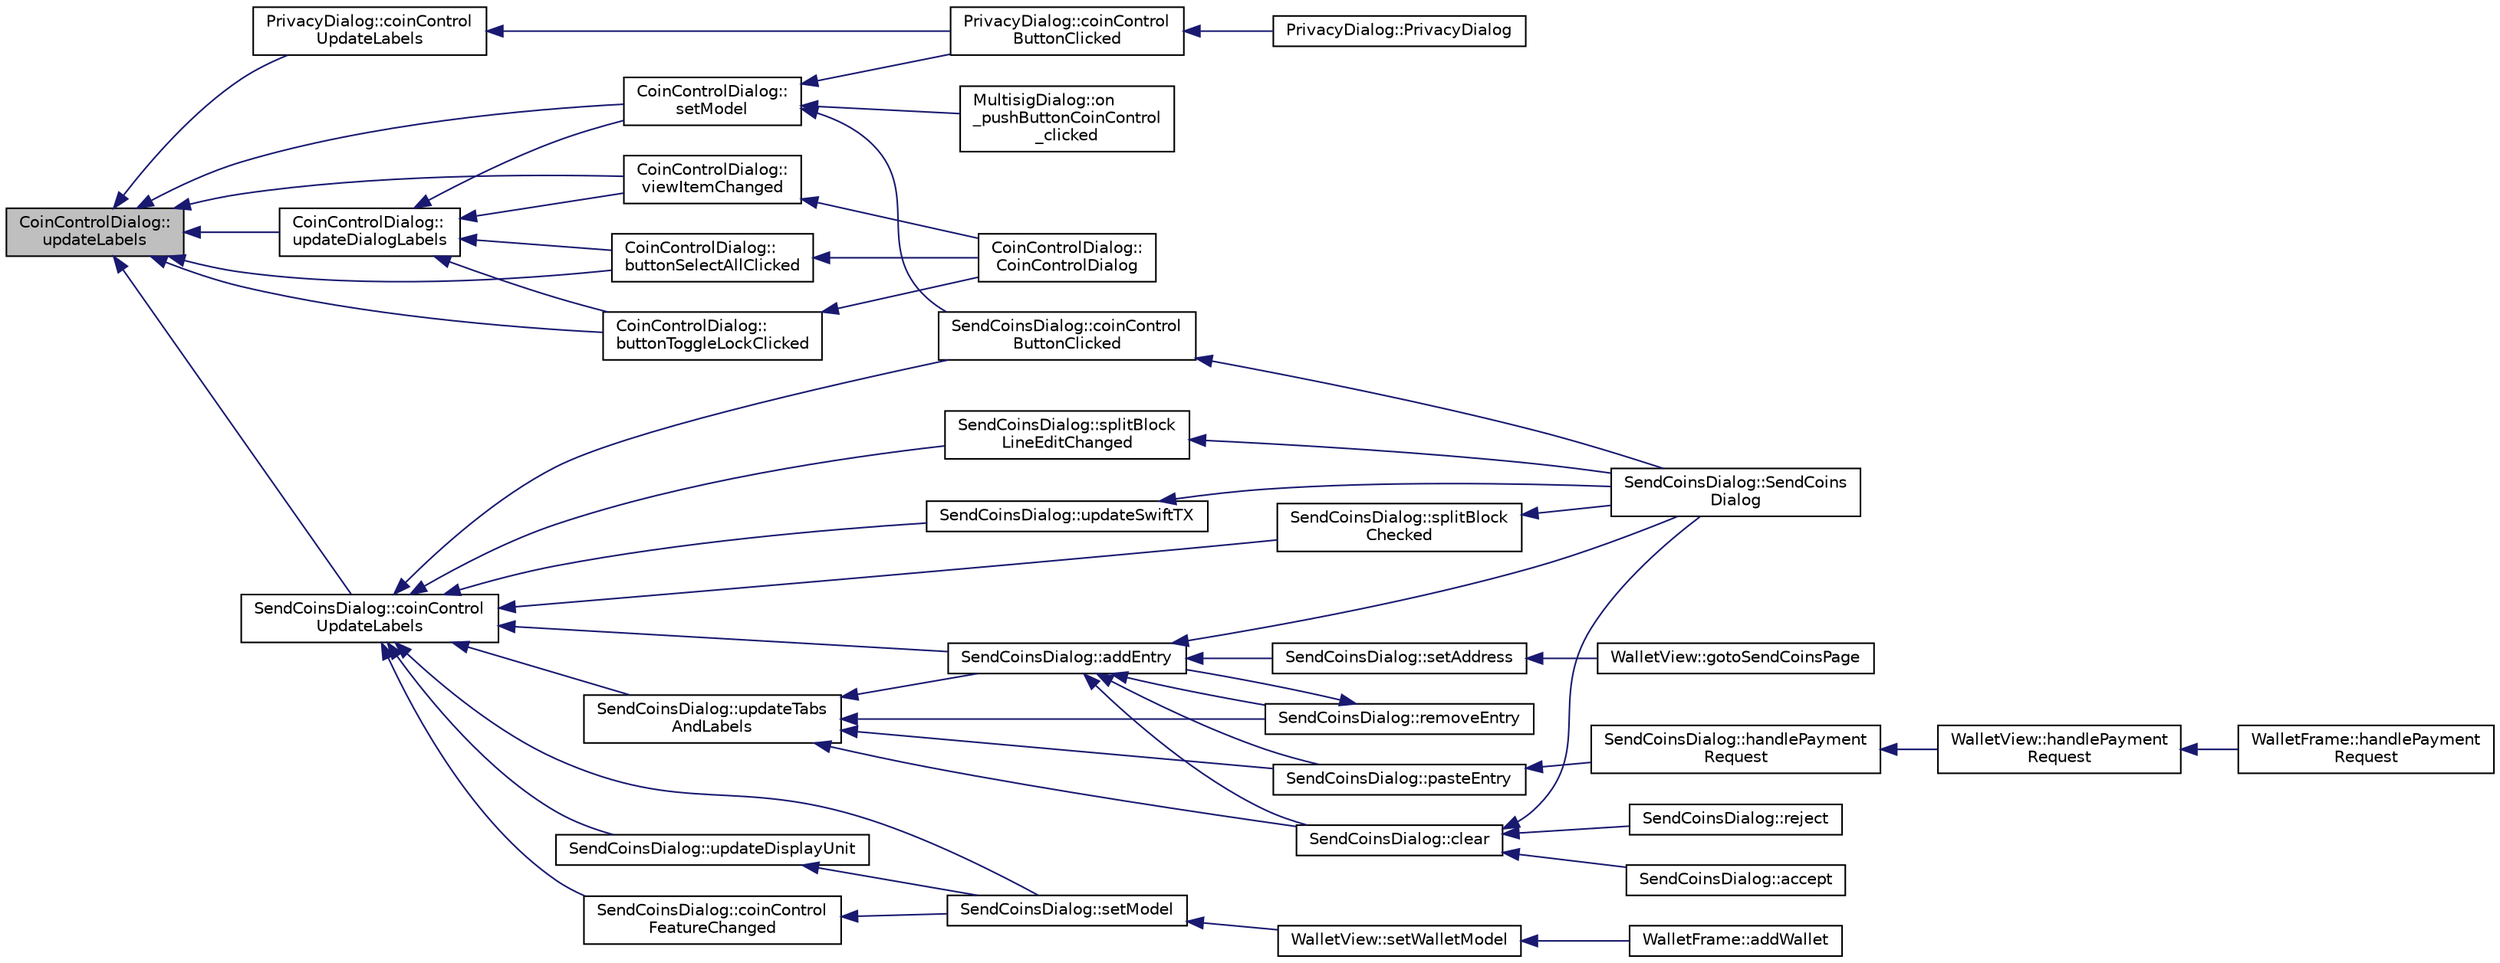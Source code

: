 digraph "CoinControlDialog::updateLabels"
{
  edge [fontname="Helvetica",fontsize="10",labelfontname="Helvetica",labelfontsize="10"];
  node [fontname="Helvetica",fontsize="10",shape=record];
  rankdir="LR";
  Node872 [label="CoinControlDialog::\lupdateLabels",height=0.2,width=0.4,color="black", fillcolor="grey75", style="filled", fontcolor="black"];
  Node872 -> Node873 [dir="back",color="midnightblue",fontsize="10",style="solid",fontname="Helvetica"];
  Node873 [label="CoinControlDialog::\lsetModel",height=0.2,width=0.4,color="black", fillcolor="white", style="filled",URL="$class_coin_control_dialog.html#a4c34a48574814089c54f763a22f5317a"];
  Node873 -> Node874 [dir="back",color="midnightblue",fontsize="10",style="solid",fontname="Helvetica"];
  Node874 [label="MultisigDialog::on\l_pushButtonCoinControl\l_clicked",height=0.2,width=0.4,color="black", fillcolor="white", style="filled",URL="$class_multisig_dialog.html#a3d21b360d294040f947ce6cc685dfdfa"];
  Node873 -> Node875 [dir="back",color="midnightblue",fontsize="10",style="solid",fontname="Helvetica"];
  Node875 [label="PrivacyDialog::coinControl\lButtonClicked",height=0.2,width=0.4,color="black", fillcolor="white", style="filled",URL="$class_privacy_dialog.html#a16488c5d2fb41caedb18e9a6c1a376bb"];
  Node875 -> Node876 [dir="back",color="midnightblue",fontsize="10",style="solid",fontname="Helvetica"];
  Node876 [label="PrivacyDialog::PrivacyDialog",height=0.2,width=0.4,color="black", fillcolor="white", style="filled",URL="$class_privacy_dialog.html#ab7308b7ed5782dfa26fb1f216385207c"];
  Node873 -> Node877 [dir="back",color="midnightblue",fontsize="10",style="solid",fontname="Helvetica"];
  Node877 [label="SendCoinsDialog::coinControl\lButtonClicked",height=0.2,width=0.4,color="black", fillcolor="white", style="filled",URL="$class_send_coins_dialog.html#a59d757d9e4bea5b380eb480fd79cfb49"];
  Node877 -> Node878 [dir="back",color="midnightblue",fontsize="10",style="solid",fontname="Helvetica"];
  Node878 [label="SendCoinsDialog::SendCoins\lDialog",height=0.2,width=0.4,color="black", fillcolor="white", style="filled",URL="$class_send_coins_dialog.html#a0df5bc29d1df68eda44826651afc595f"];
  Node872 -> Node879 [dir="back",color="midnightblue",fontsize="10",style="solid",fontname="Helvetica"];
  Node879 [label="CoinControlDialog::\lbuttonSelectAllClicked",height=0.2,width=0.4,color="black", fillcolor="white", style="filled",URL="$class_coin_control_dialog.html#ae106a71c5b87ac8bea8c52e7c4f4a129"];
  Node879 -> Node880 [dir="back",color="midnightblue",fontsize="10",style="solid",fontname="Helvetica"];
  Node880 [label="CoinControlDialog::\lCoinControlDialog",height=0.2,width=0.4,color="black", fillcolor="white", style="filled",URL="$class_coin_control_dialog.html#a8eafb58ed1c5668af9a4890704136671"];
  Node872 -> Node881 [dir="back",color="midnightblue",fontsize="10",style="solid",fontname="Helvetica"];
  Node881 [label="CoinControlDialog::\lbuttonToggleLockClicked",height=0.2,width=0.4,color="black", fillcolor="white", style="filled",URL="$class_coin_control_dialog.html#a6da2f01f4e266766a0be3609890b22f2"];
  Node881 -> Node880 [dir="back",color="midnightblue",fontsize="10",style="solid",fontname="Helvetica"];
  Node872 -> Node882 [dir="back",color="midnightblue",fontsize="10",style="solid",fontname="Helvetica"];
  Node882 [label="CoinControlDialog::\lviewItemChanged",height=0.2,width=0.4,color="black", fillcolor="white", style="filled",URL="$class_coin_control_dialog.html#ac3c37dabd83f71d9c96bf5567fe85234"];
  Node882 -> Node880 [dir="back",color="midnightblue",fontsize="10",style="solid",fontname="Helvetica"];
  Node872 -> Node883 [dir="back",color="midnightblue",fontsize="10",style="solid",fontname="Helvetica"];
  Node883 [label="CoinControlDialog::\lupdateDialogLabels",height=0.2,width=0.4,color="black", fillcolor="white", style="filled",URL="$class_coin_control_dialog.html#ae0162e01893a3c85aeeee743c1cb1084"];
  Node883 -> Node873 [dir="back",color="midnightblue",fontsize="10",style="solid",fontname="Helvetica"];
  Node883 -> Node879 [dir="back",color="midnightblue",fontsize="10",style="solid",fontname="Helvetica"];
  Node883 -> Node881 [dir="back",color="midnightblue",fontsize="10",style="solid",fontname="Helvetica"];
  Node883 -> Node882 [dir="back",color="midnightblue",fontsize="10",style="solid",fontname="Helvetica"];
  Node872 -> Node884 [dir="back",color="midnightblue",fontsize="10",style="solid",fontname="Helvetica"];
  Node884 [label="PrivacyDialog::coinControl\lUpdateLabels",height=0.2,width=0.4,color="black", fillcolor="white", style="filled",URL="$class_privacy_dialog.html#a721730d9cef00052728718f55bbf80d3"];
  Node884 -> Node875 [dir="back",color="midnightblue",fontsize="10",style="solid",fontname="Helvetica"];
  Node872 -> Node885 [dir="back",color="midnightblue",fontsize="10",style="solid",fontname="Helvetica"];
  Node885 [label="SendCoinsDialog::coinControl\lUpdateLabels",height=0.2,width=0.4,color="black", fillcolor="white", style="filled",URL="$class_send_coins_dialog.html#ae4f429aabcaf309aa314b90049be2a74"];
  Node885 -> Node886 [dir="back",color="midnightblue",fontsize="10",style="solid",fontname="Helvetica"];
  Node886 [label="SendCoinsDialog::setModel",height=0.2,width=0.4,color="black", fillcolor="white", style="filled",URL="$class_send_coins_dialog.html#a73a6c1b1850a334ee652ac167713a2aa"];
  Node886 -> Node887 [dir="back",color="midnightblue",fontsize="10",style="solid",fontname="Helvetica"];
  Node887 [label="WalletView::setWalletModel",height=0.2,width=0.4,color="black", fillcolor="white", style="filled",URL="$class_wallet_view.html#a0a37ff693a4f9c1e5ddc23f9cd3913be",tooltip="Set the wallet model. "];
  Node887 -> Node888 [dir="back",color="midnightblue",fontsize="10",style="solid",fontname="Helvetica"];
  Node888 [label="WalletFrame::addWallet",height=0.2,width=0.4,color="black", fillcolor="white", style="filled",URL="$class_wallet_frame.html#aa199c3f27654199d84c365cf86167d86"];
  Node885 -> Node889 [dir="back",color="midnightblue",fontsize="10",style="solid",fontname="Helvetica"];
  Node889 [label="SendCoinsDialog::addEntry",height=0.2,width=0.4,color="black", fillcolor="white", style="filled",URL="$class_send_coins_dialog.html#a3d680a76b967641115c6ff2fa83fb62a"];
  Node889 -> Node878 [dir="back",color="midnightblue",fontsize="10",style="solid",fontname="Helvetica"];
  Node889 -> Node890 [dir="back",color="midnightblue",fontsize="10",style="solid",fontname="Helvetica"];
  Node890 [label="SendCoinsDialog::clear",height=0.2,width=0.4,color="black", fillcolor="white", style="filled",URL="$class_send_coins_dialog.html#a127bddff45f49ff5e6e263efe218ae26"];
  Node890 -> Node878 [dir="back",color="midnightblue",fontsize="10",style="solid",fontname="Helvetica"];
  Node890 -> Node891 [dir="back",color="midnightblue",fontsize="10",style="solid",fontname="Helvetica"];
  Node891 [label="SendCoinsDialog::reject",height=0.2,width=0.4,color="black", fillcolor="white", style="filled",URL="$class_send_coins_dialog.html#a4879553d77d29f522ac92ac04580f4ad"];
  Node890 -> Node892 [dir="back",color="midnightblue",fontsize="10",style="solid",fontname="Helvetica"];
  Node892 [label="SendCoinsDialog::accept",height=0.2,width=0.4,color="black", fillcolor="white", style="filled",URL="$class_send_coins_dialog.html#af2185c3d29e43d37c30669f0def46060"];
  Node889 -> Node893 [dir="back",color="midnightblue",fontsize="10",style="solid",fontname="Helvetica"];
  Node893 [label="SendCoinsDialog::removeEntry",height=0.2,width=0.4,color="black", fillcolor="white", style="filled",URL="$class_send_coins_dialog.html#aabd82a79bd2358493f36425f1d62136b"];
  Node893 -> Node889 [dir="back",color="midnightblue",fontsize="10",style="solid",fontname="Helvetica"];
  Node889 -> Node894 [dir="back",color="midnightblue",fontsize="10",style="solid",fontname="Helvetica"];
  Node894 [label="SendCoinsDialog::setAddress",height=0.2,width=0.4,color="black", fillcolor="white", style="filled",URL="$class_send_coins_dialog.html#a920b2dbf121ca3cfac2adc56e96295f8"];
  Node894 -> Node895 [dir="back",color="midnightblue",fontsize="10",style="solid",fontname="Helvetica"];
  Node895 [label="WalletView::gotoSendCoinsPage",height=0.2,width=0.4,color="black", fillcolor="white", style="filled",URL="$class_wallet_view.html#a2a70c2b00b097dd7b83b6915bb037ea3",tooltip="Switch to send coins page. "];
  Node889 -> Node896 [dir="back",color="midnightblue",fontsize="10",style="solid",fontname="Helvetica"];
  Node896 [label="SendCoinsDialog::pasteEntry",height=0.2,width=0.4,color="black", fillcolor="white", style="filled",URL="$class_send_coins_dialog.html#a4440d15ced5d217baaad33a17d56b409"];
  Node896 -> Node897 [dir="back",color="midnightblue",fontsize="10",style="solid",fontname="Helvetica"];
  Node897 [label="SendCoinsDialog::handlePayment\lRequest",height=0.2,width=0.4,color="black", fillcolor="white", style="filled",URL="$class_send_coins_dialog.html#a82ed6a3badadaa523415e1924ebd292a"];
  Node897 -> Node898 [dir="back",color="midnightblue",fontsize="10",style="solid",fontname="Helvetica"];
  Node898 [label="WalletView::handlePayment\lRequest",height=0.2,width=0.4,color="black", fillcolor="white", style="filled",URL="$class_wallet_view.html#a0ae21d91a9d7755026ce2a6846cef68d"];
  Node898 -> Node899 [dir="back",color="midnightblue",fontsize="10",style="solid",fontname="Helvetica"];
  Node899 [label="WalletFrame::handlePayment\lRequest",height=0.2,width=0.4,color="black", fillcolor="white", style="filled",URL="$class_wallet_frame.html#aa8c5b10f2240df164795619ca41c619c"];
  Node885 -> Node900 [dir="back",color="midnightblue",fontsize="10",style="solid",fontname="Helvetica"];
  Node900 [label="SendCoinsDialog::updateTabs\lAndLabels",height=0.2,width=0.4,color="black", fillcolor="white", style="filled",URL="$class_send_coins_dialog.html#a3b834c739f7d02d8086a2bf58525c5f0"];
  Node900 -> Node890 [dir="back",color="midnightblue",fontsize="10",style="solid",fontname="Helvetica"];
  Node900 -> Node889 [dir="back",color="midnightblue",fontsize="10",style="solid",fontname="Helvetica"];
  Node900 -> Node893 [dir="back",color="midnightblue",fontsize="10",style="solid",fontname="Helvetica"];
  Node900 -> Node896 [dir="back",color="midnightblue",fontsize="10",style="solid",fontname="Helvetica"];
  Node885 -> Node901 [dir="back",color="midnightblue",fontsize="10",style="solid",fontname="Helvetica"];
  Node901 [label="SendCoinsDialog::updateDisplayUnit",height=0.2,width=0.4,color="black", fillcolor="white", style="filled",URL="$class_send_coins_dialog.html#a74815ad8502b126200b6fd2e59e9f042"];
  Node901 -> Node886 [dir="back",color="midnightblue",fontsize="10",style="solid",fontname="Helvetica"];
  Node885 -> Node902 [dir="back",color="midnightblue",fontsize="10",style="solid",fontname="Helvetica"];
  Node902 [label="SendCoinsDialog::updateSwiftTX",height=0.2,width=0.4,color="black", fillcolor="white", style="filled",URL="$class_send_coins_dialog.html#ad0ec158c40aa7129bf78e613ee183d7c"];
  Node902 -> Node878 [dir="back",color="midnightblue",fontsize="10",style="solid",fontname="Helvetica"];
  Node885 -> Node903 [dir="back",color="midnightblue",fontsize="10",style="solid",fontname="Helvetica"];
  Node903 [label="SendCoinsDialog::splitBlock\lChecked",height=0.2,width=0.4,color="black", fillcolor="white", style="filled",URL="$class_send_coins_dialog.html#af877b5c2223b5873110e093f5fb04645"];
  Node903 -> Node878 [dir="back",color="midnightblue",fontsize="10",style="solid",fontname="Helvetica"];
  Node885 -> Node904 [dir="back",color="midnightblue",fontsize="10",style="solid",fontname="Helvetica"];
  Node904 [label="SendCoinsDialog::splitBlock\lLineEditChanged",height=0.2,width=0.4,color="black", fillcolor="white", style="filled",URL="$class_send_coins_dialog.html#ab925f4161a3637e766b7a0625761035b"];
  Node904 -> Node878 [dir="back",color="midnightblue",fontsize="10",style="solid",fontname="Helvetica"];
  Node885 -> Node905 [dir="back",color="midnightblue",fontsize="10",style="solid",fontname="Helvetica"];
  Node905 [label="SendCoinsDialog::coinControl\lFeatureChanged",height=0.2,width=0.4,color="black", fillcolor="white", style="filled",URL="$class_send_coins_dialog.html#af13ddd00abec4f060632d887b5e838a3"];
  Node905 -> Node886 [dir="back",color="midnightblue",fontsize="10",style="solid",fontname="Helvetica"];
  Node885 -> Node877 [dir="back",color="midnightblue",fontsize="10",style="solid",fontname="Helvetica"];
}
